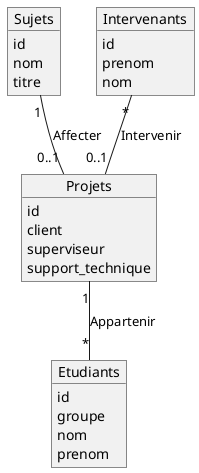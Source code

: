 @startuml

object Etudiants {
  id
  groupe
  nom
  prenom
}

object Sujets{
	id
	nom
	titre
}

object Intervenants{
	id
	prenom
	nom
}

object Projets{
	id
	client
	superviseur
	support_technique
}
Projets "1"--"*" Etudiants : Appartenir
Sujets "1"--"0..1" Projets : Affecter
Intervenants "*"--"0..1" Projets : Intervenir


@enduml